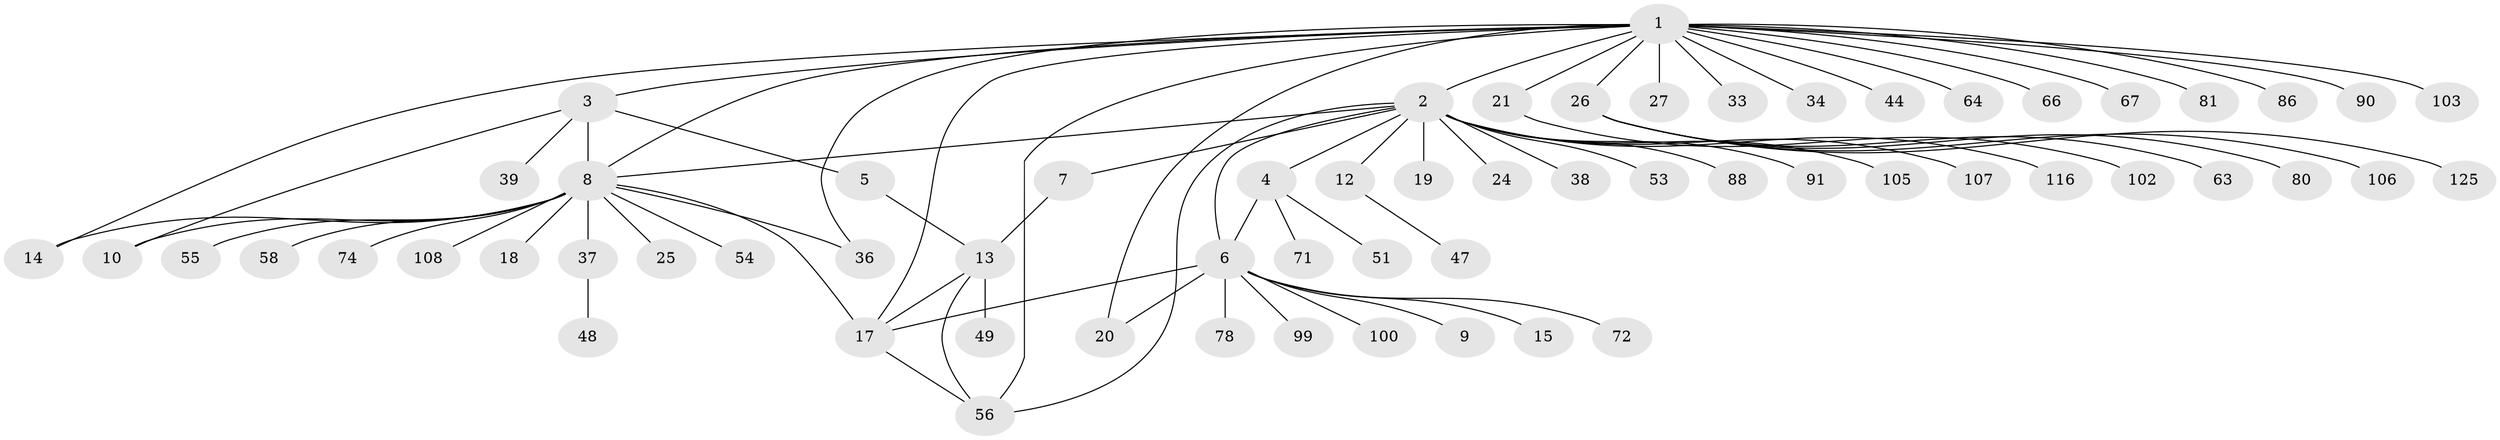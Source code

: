 // original degree distribution, {21: 0.007936507936507936, 16: 0.015873015873015872, 9: 0.007936507936507936, 4: 0.05555555555555555, 2: 0.15873015873015872, 10: 0.007936507936507936, 3: 0.03968253968253968, 1: 0.6428571428571429, 6: 0.031746031746031744, 5: 0.031746031746031744}
// Generated by graph-tools (version 1.1) at 2025/14/03/09/25 04:14:31]
// undirected, 63 vertices, 76 edges
graph export_dot {
graph [start="1"]
  node [color=gray90,style=filled];
  1;
  2;
  3 [super="+87+84+45+23+32"];
  4;
  5;
  6;
  7 [super="+126"];
  8 [super="+35+75+85+119+124+93+11+52+43"];
  9;
  10 [super="+28+97+120+122"];
  12 [super="+41+50"];
  13 [super="+92+109"];
  14 [super="+59+70+16"];
  15;
  17 [super="+77+101"];
  18;
  19 [super="+96"];
  20 [super="+22+29"];
  21 [super="+30+76+111+123"];
  24 [super="+83"];
  25;
  26;
  27;
  33;
  34;
  36;
  37 [super="+42"];
  38 [super="+61"];
  39 [super="+40+60"];
  44;
  47;
  48;
  49;
  51;
  53;
  54;
  55;
  56 [super="+69"];
  58 [super="+65"];
  63;
  64;
  66;
  67 [super="+113"];
  71;
  72;
  74 [super="+104"];
  78;
  80;
  81;
  86;
  88 [super="+118"];
  90;
  91;
  99;
  100;
  102;
  103;
  105;
  106 [super="+110"];
  107;
  108;
  116;
  125;
  1 -- 2;
  1 -- 3;
  1 -- 8;
  1 -- 14;
  1 -- 21;
  1 -- 26;
  1 -- 27;
  1 -- 33;
  1 -- 34;
  1 -- 36;
  1 -- 44;
  1 -- 64;
  1 -- 66;
  1 -- 67;
  1 -- 81;
  1 -- 86;
  1 -- 90;
  1 -- 103;
  1 -- 56;
  1 -- 17;
  1 -- 20;
  2 -- 4;
  2 -- 6;
  2 -- 7;
  2 -- 12;
  2 -- 19;
  2 -- 24;
  2 -- 38;
  2 -- 53;
  2 -- 56;
  2 -- 88;
  2 -- 91;
  2 -- 105;
  2 -- 107;
  2 -- 116;
  2 -- 8;
  3 -- 5;
  3 -- 10;
  3 -- 39;
  3 -- 8;
  4 -- 6;
  4 -- 51;
  4 -- 71;
  5 -- 13;
  6 -- 9;
  6 -- 15;
  6 -- 17;
  6 -- 20;
  6 -- 72;
  6 -- 78;
  6 -- 99;
  6 -- 100;
  7 -- 13;
  8 -- 10;
  8 -- 18;
  8 -- 25;
  8 -- 37;
  8 -- 108;
  8 -- 54;
  8 -- 14;
  8 -- 17;
  8 -- 36;
  8 -- 58;
  8 -- 55;
  8 -- 74;
  12 -- 47;
  13 -- 49;
  13 -- 56;
  13 -- 17;
  17 -- 56;
  21 -- 102;
  26 -- 63;
  26 -- 80;
  26 -- 106;
  26 -- 125;
  37 -- 48;
}

